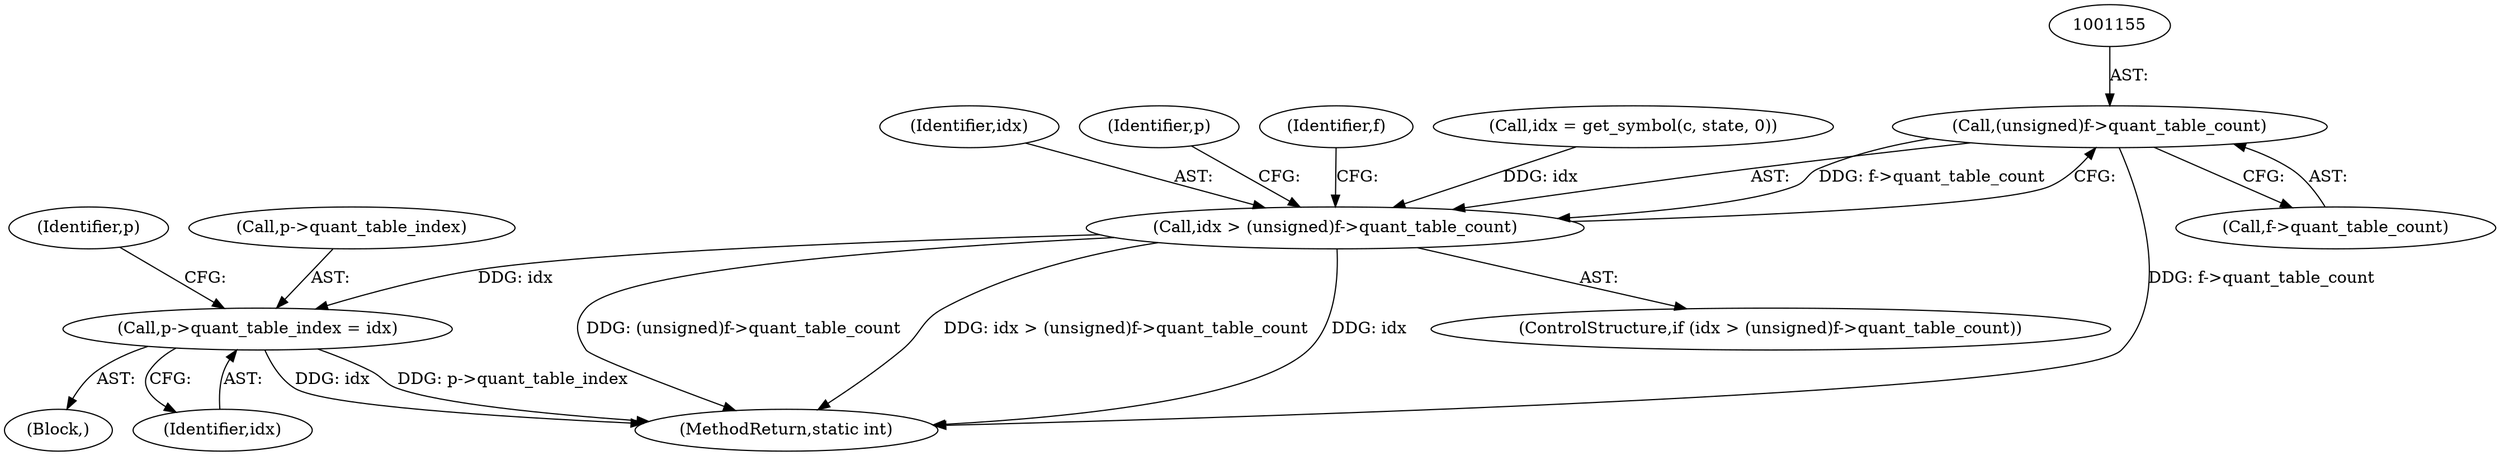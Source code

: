 digraph "0_FFmpeg_547d690d676064069d44703a1917e0dab7e33445@pointer" {
"1001154" [label="(Call,(unsigned)f->quant_table_count)"];
"1001152" [label="(Call,idx > (unsigned)f->quant_table_count)"];
"1001168" [label="(Call,p->quant_table_index = idx)"];
"1001175" [label="(Identifier,p)"];
"1001153" [label="(Identifier,idx)"];
"1001154" [label="(Call,(unsigned)f->quant_table_count)"];
"1001143" [label="(Block,)"];
"1001172" [label="(Identifier,idx)"];
"1001241" [label="(MethodReturn,static int)"];
"1001170" [label="(Identifier,p)"];
"1001156" [label="(Call,f->quant_table_count)"];
"1001152" [label="(Call,idx > (unsigned)f->quant_table_count)"];
"1001151" [label="(ControlStructure,if (idx > (unsigned)f->quant_table_count))"];
"1001162" [label="(Identifier,f)"];
"1001145" [label="(Call,idx = get_symbol(c, state, 0))"];
"1001168" [label="(Call,p->quant_table_index = idx)"];
"1001169" [label="(Call,p->quant_table_index)"];
"1001154" -> "1001152"  [label="AST: "];
"1001154" -> "1001156"  [label="CFG: "];
"1001155" -> "1001154"  [label="AST: "];
"1001156" -> "1001154"  [label="AST: "];
"1001152" -> "1001154"  [label="CFG: "];
"1001154" -> "1001241"  [label="DDG: f->quant_table_count"];
"1001154" -> "1001152"  [label="DDG: f->quant_table_count"];
"1001152" -> "1001151"  [label="AST: "];
"1001153" -> "1001152"  [label="AST: "];
"1001162" -> "1001152"  [label="CFG: "];
"1001170" -> "1001152"  [label="CFG: "];
"1001152" -> "1001241"  [label="DDG: (unsigned)f->quant_table_count"];
"1001152" -> "1001241"  [label="DDG: idx > (unsigned)f->quant_table_count"];
"1001152" -> "1001241"  [label="DDG: idx"];
"1001145" -> "1001152"  [label="DDG: idx"];
"1001152" -> "1001168"  [label="DDG: idx"];
"1001168" -> "1001143"  [label="AST: "];
"1001168" -> "1001172"  [label="CFG: "];
"1001169" -> "1001168"  [label="AST: "];
"1001172" -> "1001168"  [label="AST: "];
"1001175" -> "1001168"  [label="CFG: "];
"1001168" -> "1001241"  [label="DDG: idx"];
"1001168" -> "1001241"  [label="DDG: p->quant_table_index"];
}
